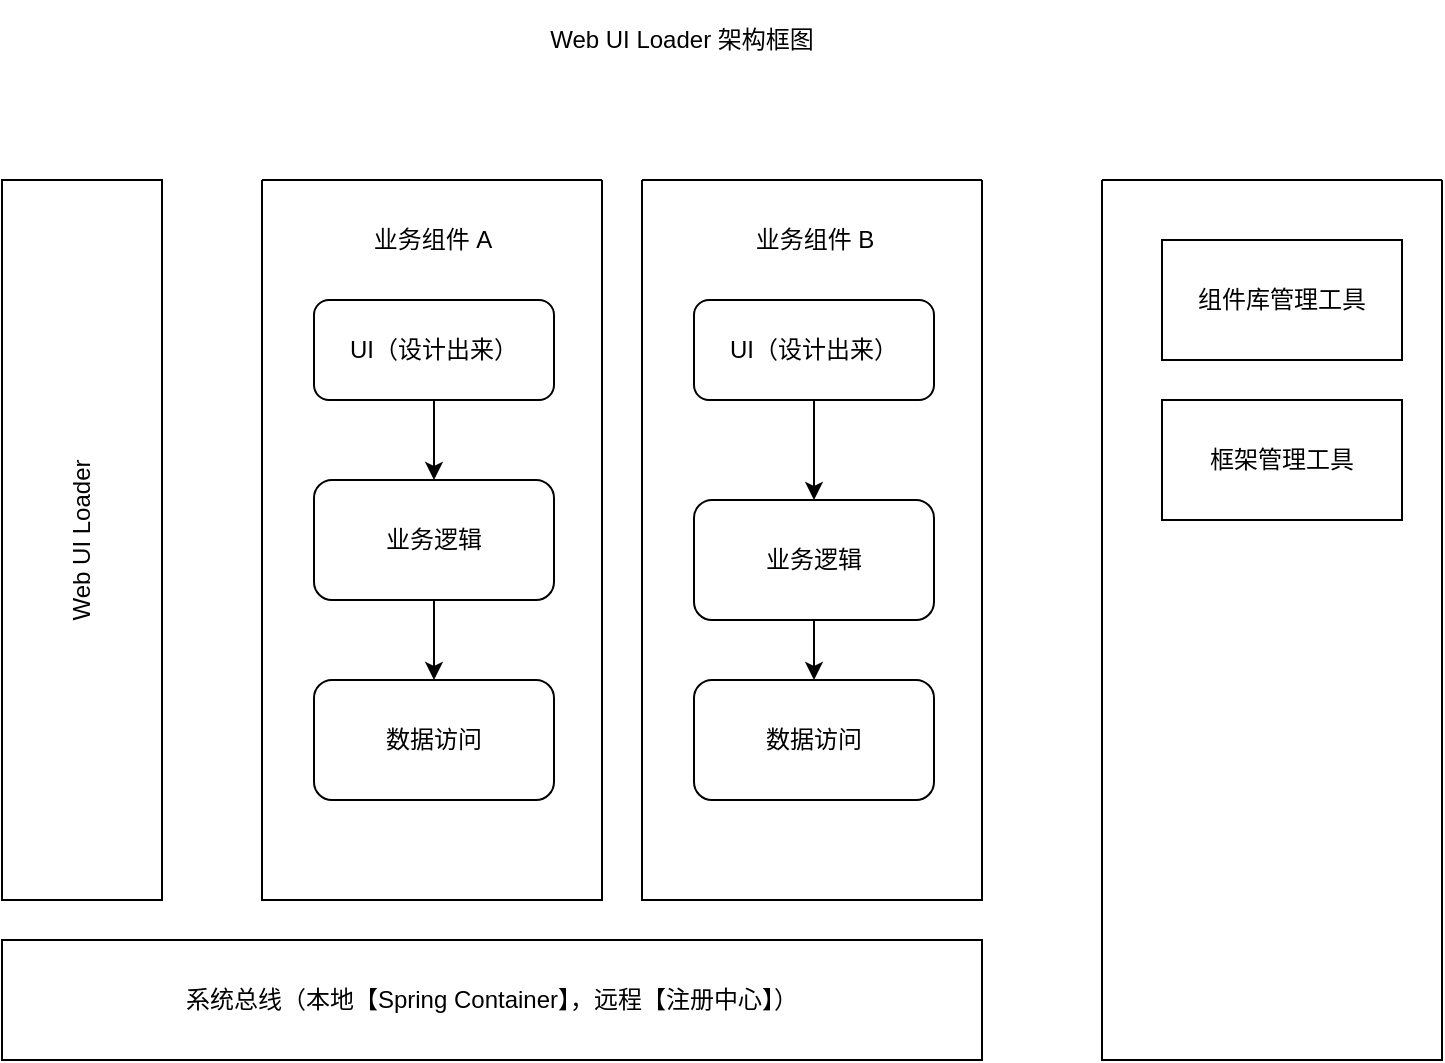 <mxfile version="14.9.4" type="github">
  <diagram id="SoaL3gLZ2YO1JH6Mpvok" name="Page-1">
    <mxGraphModel dx="1422" dy="740" grid="1" gridSize="10" guides="1" tooltips="1" connect="1" arrows="1" fold="1" page="1" pageScale="1" pageWidth="827" pageHeight="1169" math="0" shadow="0">
      <root>
        <mxCell id="0" />
        <mxCell id="1" parent="0" />
        <mxCell id="3pJKEMpyGUiEuK4JpZSY-1" value="Web UI Loader" style="rounded=0;whiteSpace=wrap;html=1;horizontal=0;" parent="1" vertex="1">
          <mxGeometry x="40" y="140" width="80" height="360" as="geometry" />
        </mxCell>
        <mxCell id="mTiEajPiZR37RKjkDfnB-1" value="&lt;div&gt;Web UI Loader 架构框图&lt;/div&gt;" style="text;html=1;strokeColor=none;fillColor=none;align=center;verticalAlign=middle;whiteSpace=wrap;rounded=0;" vertex="1" parent="1">
          <mxGeometry x="300" y="50" width="160" height="40" as="geometry" />
        </mxCell>
        <mxCell id="mTiEajPiZR37RKjkDfnB-4" value="系统总线（本地【Spring Container】，远程【注册中心】）" style="rounded=0;whiteSpace=wrap;html=1;" vertex="1" parent="1">
          <mxGeometry x="40" y="520" width="490" height="60" as="geometry" />
        </mxCell>
        <mxCell id="mTiEajPiZR37RKjkDfnB-5" value="" style="swimlane;startSize=0;" vertex="1" parent="1">
          <mxGeometry x="360" y="140" width="170" height="360" as="geometry" />
        </mxCell>
        <mxCell id="mTiEajPiZR37RKjkDfnB-20" style="edgeStyle=orthogonalEdgeStyle;rounded=0;orthogonalLoop=1;jettySize=auto;html=1;exitX=0.5;exitY=1;exitDx=0;exitDy=0;entryX=0.5;entryY=0;entryDx=0;entryDy=0;" edge="1" parent="mTiEajPiZR37RKjkDfnB-5" source="3pJKEMpyGUiEuK4JpZSY-2" target="3pJKEMpyGUiEuK4JpZSY-3">
          <mxGeometry relative="1" as="geometry" />
        </mxCell>
        <mxCell id="3pJKEMpyGUiEuK4JpZSY-2" value="UI（设计出来）" style="rounded=1;whiteSpace=wrap;html=1;" parent="mTiEajPiZR37RKjkDfnB-5" vertex="1">
          <mxGeometry x="26" y="60" width="120" height="50" as="geometry" />
        </mxCell>
        <mxCell id="mTiEajPiZR37RKjkDfnB-21" style="edgeStyle=orthogonalEdgeStyle;rounded=0;orthogonalLoop=1;jettySize=auto;html=1;exitX=0.5;exitY=1;exitDx=0;exitDy=0;entryX=0.5;entryY=0;entryDx=0;entryDy=0;" edge="1" parent="mTiEajPiZR37RKjkDfnB-5" source="3pJKEMpyGUiEuK4JpZSY-3" target="3pJKEMpyGUiEuK4JpZSY-4">
          <mxGeometry relative="1" as="geometry" />
        </mxCell>
        <mxCell id="3pJKEMpyGUiEuK4JpZSY-3" value="业务逻辑" style="rounded=1;whiteSpace=wrap;html=1;" parent="mTiEajPiZR37RKjkDfnB-5" vertex="1">
          <mxGeometry x="26" y="160" width="120" height="60" as="geometry" />
        </mxCell>
        <mxCell id="3pJKEMpyGUiEuK4JpZSY-4" value="数据访问" style="rounded=1;whiteSpace=wrap;html=1;" parent="mTiEajPiZR37RKjkDfnB-5" vertex="1">
          <mxGeometry x="26" y="250" width="120" height="60" as="geometry" />
        </mxCell>
        <mxCell id="mTiEajPiZR37RKjkDfnB-17" value="业务组件 B" style="text;html=1;align=center;verticalAlign=middle;resizable=0;points=[];autosize=1;strokeColor=none;" vertex="1" parent="mTiEajPiZR37RKjkDfnB-5">
          <mxGeometry x="51" y="20" width="70" height="20" as="geometry" />
        </mxCell>
        <mxCell id="mTiEajPiZR37RKjkDfnB-6" value="" style="swimlane;startSize=0;" vertex="1" parent="1">
          <mxGeometry x="170" y="140" width="170" height="360" as="geometry" />
        </mxCell>
        <mxCell id="mTiEajPiZR37RKjkDfnB-18" style="edgeStyle=orthogonalEdgeStyle;rounded=0;orthogonalLoop=1;jettySize=auto;html=1;exitX=0.5;exitY=1;exitDx=0;exitDy=0;" edge="1" parent="mTiEajPiZR37RKjkDfnB-6" source="mTiEajPiZR37RKjkDfnB-7" target="mTiEajPiZR37RKjkDfnB-8">
          <mxGeometry relative="1" as="geometry" />
        </mxCell>
        <mxCell id="mTiEajPiZR37RKjkDfnB-7" value="UI（设计出来）" style="rounded=1;whiteSpace=wrap;html=1;" vertex="1" parent="mTiEajPiZR37RKjkDfnB-6">
          <mxGeometry x="26" y="60" width="120" height="50" as="geometry" />
        </mxCell>
        <mxCell id="mTiEajPiZR37RKjkDfnB-19" style="edgeStyle=orthogonalEdgeStyle;rounded=0;orthogonalLoop=1;jettySize=auto;html=1;exitX=0.5;exitY=1;exitDx=0;exitDy=0;entryX=0.5;entryY=0;entryDx=0;entryDy=0;" edge="1" parent="mTiEajPiZR37RKjkDfnB-6" source="mTiEajPiZR37RKjkDfnB-8" target="mTiEajPiZR37RKjkDfnB-9">
          <mxGeometry relative="1" as="geometry" />
        </mxCell>
        <mxCell id="mTiEajPiZR37RKjkDfnB-8" value="业务逻辑" style="rounded=1;whiteSpace=wrap;html=1;" vertex="1" parent="mTiEajPiZR37RKjkDfnB-6">
          <mxGeometry x="26" y="150" width="120" height="60" as="geometry" />
        </mxCell>
        <mxCell id="mTiEajPiZR37RKjkDfnB-9" value="数据访问" style="rounded=1;whiteSpace=wrap;html=1;" vertex="1" parent="mTiEajPiZR37RKjkDfnB-6">
          <mxGeometry x="26" y="250" width="120" height="60" as="geometry" />
        </mxCell>
        <mxCell id="mTiEajPiZR37RKjkDfnB-10" value="业务组件 A" style="text;html=1;align=center;verticalAlign=middle;resizable=0;points=[];autosize=1;strokeColor=none;" vertex="1" parent="mTiEajPiZR37RKjkDfnB-6">
          <mxGeometry x="50" y="20" width="70" height="20" as="geometry" />
        </mxCell>
        <mxCell id="mTiEajPiZR37RKjkDfnB-23" value="" style="swimlane;startSize=0;" vertex="1" parent="1">
          <mxGeometry x="590" y="140" width="170" height="440" as="geometry">
            <mxRectangle x="610" y="240" width="50" height="40" as="alternateBounds" />
          </mxGeometry>
        </mxCell>
        <mxCell id="mTiEajPiZR37RKjkDfnB-24" value="组件库管理工具" style="rounded=0;whiteSpace=wrap;html=1;" vertex="1" parent="mTiEajPiZR37RKjkDfnB-23">
          <mxGeometry x="30" y="30" width="120" height="60" as="geometry" />
        </mxCell>
        <mxCell id="mTiEajPiZR37RKjkDfnB-25" value="框架管理工具" style="rounded=0;whiteSpace=wrap;html=1;" vertex="1" parent="mTiEajPiZR37RKjkDfnB-23">
          <mxGeometry x="30" y="110" width="120" height="60" as="geometry" />
        </mxCell>
      </root>
    </mxGraphModel>
  </diagram>
</mxfile>
